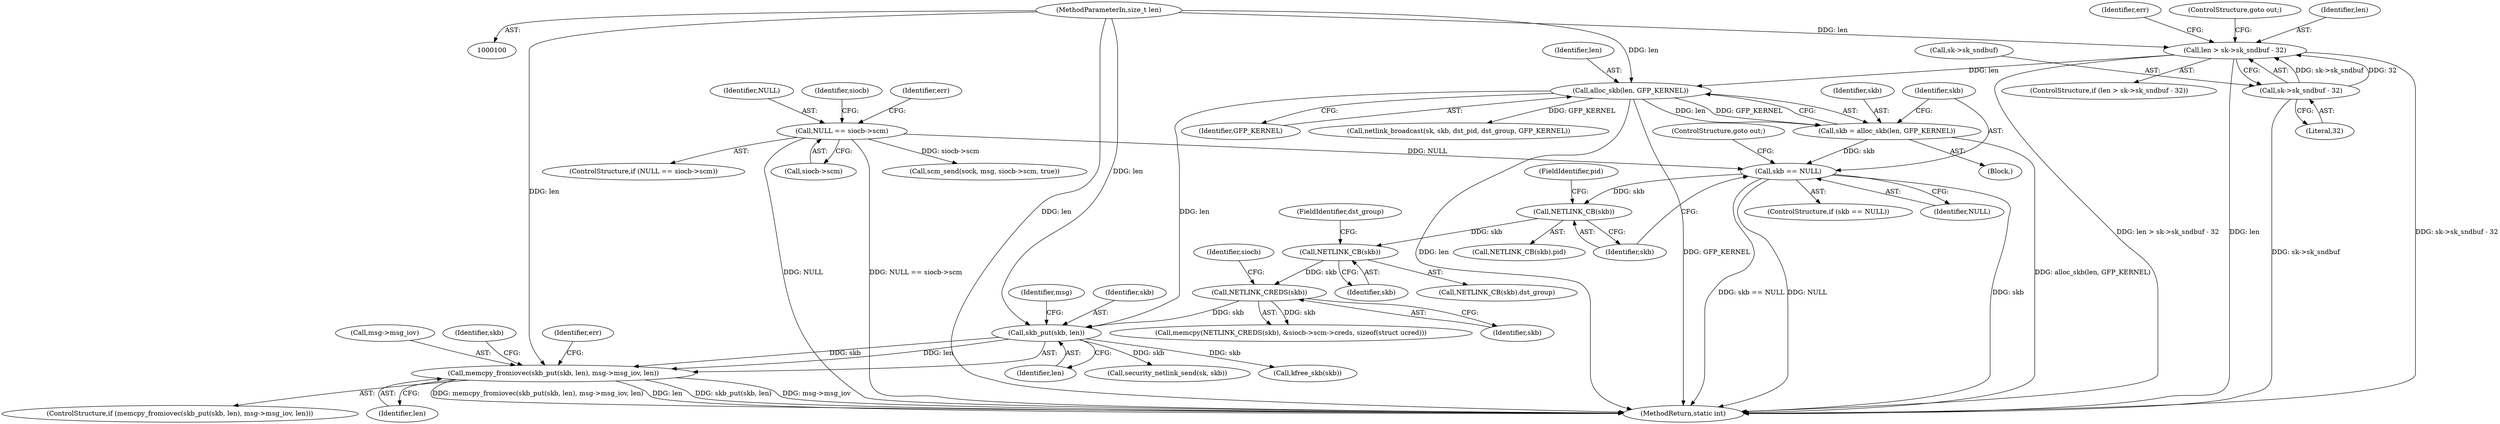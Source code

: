 digraph "0_linux_20e1db19db5d6b9e4e83021595eab0dc8f107bef_0@API" {
"1000290" [label="(Call,memcpy_fromiovec(skb_put(skb, len), msg->msg_iov, len))"];
"1000291" [label="(Call,skb_put(skb, len))"];
"1000275" [label="(Call,NETLINK_CREDS(skb))"];
"1000270" [label="(Call,NETLINK_CB(skb))"];
"1000262" [label="(Call,NETLINK_CB(skb))"];
"1000256" [label="(Call,skb == NULL)"];
"1000250" [label="(Call,skb = alloc_skb(len, GFP_KERNEL))"];
"1000252" [label="(Call,alloc_skb(len, GFP_KERNEL))"];
"1000238" [label="(Call,len > sk->sk_sndbuf - 32)"];
"1000104" [label="(MethodParameterIn,size_t len)"];
"1000240" [label="(Call,sk->sk_sndbuf - 32)"];
"1000143" [label="(Call,NULL == siocb->scm)"];
"1000255" [label="(ControlStructure,if (skb == NULL))"];
"1000294" [label="(Call,msg->msg_iov)"];
"1000258" [label="(Identifier,NULL)"];
"1000299" [label="(Call,kfree_skb(skb))"];
"1000143" [label="(Call,NULL == siocb->scm)"];
"1000241" [label="(Call,sk->sk_sndbuf)"];
"1000289" [label="(ControlStructure,if (memcpy_fromiovec(skb_put(skb, len), msg->msg_iov, len)))"];
"1000254" [label="(Identifier,GFP_KERNEL)"];
"1000275" [label="(Call,NETLINK_CREDS(skb))"];
"1000280" [label="(Identifier,siocb)"];
"1000239" [label="(Identifier,len)"];
"1000156" [label="(Call,scm_send(sock, msg, siocb->scm, true))"];
"1000321" [label="(Call,netlink_broadcast(sk, skb, dst_pid, dst_group, GFP_KERNEL))"];
"1000291" [label="(Call,skb_put(skb, len))"];
"1000150" [label="(Identifier,siocb)"];
"1000252" [label="(Call,alloc_skb(len, GFP_KERNEL))"];
"1000263" [label="(Identifier,skb)"];
"1000295" [label="(Identifier,msg)"];
"1000264" [label="(FieldIdentifier,pid)"];
"1000155" [label="(Identifier,err)"];
"1000253" [label="(Identifier,len)"];
"1000247" [label="(Identifier,err)"];
"1000257" [label="(Identifier,skb)"];
"1000292" [label="(Identifier,skb)"];
"1000261" [label="(Call,NETLINK_CB(skb).pid)"];
"1000105" [label="(Block,)"];
"1000256" [label="(Call,skb == NULL)"];
"1000269" [label="(Call,NETLINK_CB(skb).dst_group)"];
"1000250" [label="(Call,skb = alloc_skb(len, GFP_KERNEL))"];
"1000272" [label="(FieldIdentifier,dst_group)"];
"1000251" [label="(Identifier,skb)"];
"1000240" [label="(Call,sk->sk_sndbuf - 32)"];
"1000142" [label="(ControlStructure,if (NULL == siocb->scm))"];
"1000145" [label="(Call,siocb->scm)"];
"1000144" [label="(Identifier,NULL)"];
"1000345" [label="(MethodReturn,static int)"];
"1000259" [label="(ControlStructure,goto out;)"];
"1000244" [label="(Literal,32)"];
"1000290" [label="(Call,memcpy_fromiovec(skb_put(skb, len), msg->msg_iov, len))"];
"1000245" [label="(ControlStructure,goto out;)"];
"1000237" [label="(ControlStructure,if (len > sk->sk_sndbuf - 32))"];
"1000271" [label="(Identifier,skb)"];
"1000297" [label="(Identifier,len)"];
"1000238" [label="(Call,len > sk->sk_sndbuf - 32)"];
"1000300" [label="(Identifier,skb)"];
"1000303" [label="(Identifier,err)"];
"1000293" [label="(Identifier,len)"];
"1000304" [label="(Call,security_netlink_send(sk, skb))"];
"1000270" [label="(Call,NETLINK_CB(skb))"];
"1000104" [label="(MethodParameterIn,size_t len)"];
"1000276" [label="(Identifier,skb)"];
"1000274" [label="(Call,memcpy(NETLINK_CREDS(skb), &siocb->scm->creds, sizeof(struct ucred)))"];
"1000262" [label="(Call,NETLINK_CB(skb))"];
"1000290" -> "1000289"  [label="AST: "];
"1000290" -> "1000297"  [label="CFG: "];
"1000291" -> "1000290"  [label="AST: "];
"1000294" -> "1000290"  [label="AST: "];
"1000297" -> "1000290"  [label="AST: "];
"1000300" -> "1000290"  [label="CFG: "];
"1000303" -> "1000290"  [label="CFG: "];
"1000290" -> "1000345"  [label="DDG: skb_put(skb, len)"];
"1000290" -> "1000345"  [label="DDG: msg->msg_iov"];
"1000290" -> "1000345"  [label="DDG: memcpy_fromiovec(skb_put(skb, len), msg->msg_iov, len)"];
"1000290" -> "1000345"  [label="DDG: len"];
"1000291" -> "1000290"  [label="DDG: skb"];
"1000291" -> "1000290"  [label="DDG: len"];
"1000104" -> "1000290"  [label="DDG: len"];
"1000291" -> "1000293"  [label="CFG: "];
"1000292" -> "1000291"  [label="AST: "];
"1000293" -> "1000291"  [label="AST: "];
"1000295" -> "1000291"  [label="CFG: "];
"1000275" -> "1000291"  [label="DDG: skb"];
"1000252" -> "1000291"  [label="DDG: len"];
"1000104" -> "1000291"  [label="DDG: len"];
"1000291" -> "1000299"  [label="DDG: skb"];
"1000291" -> "1000304"  [label="DDG: skb"];
"1000275" -> "1000274"  [label="AST: "];
"1000275" -> "1000276"  [label="CFG: "];
"1000276" -> "1000275"  [label="AST: "];
"1000280" -> "1000275"  [label="CFG: "];
"1000275" -> "1000274"  [label="DDG: skb"];
"1000270" -> "1000275"  [label="DDG: skb"];
"1000270" -> "1000269"  [label="AST: "];
"1000270" -> "1000271"  [label="CFG: "];
"1000271" -> "1000270"  [label="AST: "];
"1000272" -> "1000270"  [label="CFG: "];
"1000262" -> "1000270"  [label="DDG: skb"];
"1000262" -> "1000261"  [label="AST: "];
"1000262" -> "1000263"  [label="CFG: "];
"1000263" -> "1000262"  [label="AST: "];
"1000264" -> "1000262"  [label="CFG: "];
"1000256" -> "1000262"  [label="DDG: skb"];
"1000256" -> "1000255"  [label="AST: "];
"1000256" -> "1000258"  [label="CFG: "];
"1000257" -> "1000256"  [label="AST: "];
"1000258" -> "1000256"  [label="AST: "];
"1000259" -> "1000256"  [label="CFG: "];
"1000263" -> "1000256"  [label="CFG: "];
"1000256" -> "1000345"  [label="DDG: NULL"];
"1000256" -> "1000345"  [label="DDG: skb"];
"1000256" -> "1000345"  [label="DDG: skb == NULL"];
"1000250" -> "1000256"  [label="DDG: skb"];
"1000143" -> "1000256"  [label="DDG: NULL"];
"1000250" -> "1000105"  [label="AST: "];
"1000250" -> "1000252"  [label="CFG: "];
"1000251" -> "1000250"  [label="AST: "];
"1000252" -> "1000250"  [label="AST: "];
"1000257" -> "1000250"  [label="CFG: "];
"1000250" -> "1000345"  [label="DDG: alloc_skb(len, GFP_KERNEL)"];
"1000252" -> "1000250"  [label="DDG: len"];
"1000252" -> "1000250"  [label="DDG: GFP_KERNEL"];
"1000252" -> "1000254"  [label="CFG: "];
"1000253" -> "1000252"  [label="AST: "];
"1000254" -> "1000252"  [label="AST: "];
"1000252" -> "1000345"  [label="DDG: len"];
"1000252" -> "1000345"  [label="DDG: GFP_KERNEL"];
"1000238" -> "1000252"  [label="DDG: len"];
"1000104" -> "1000252"  [label="DDG: len"];
"1000252" -> "1000321"  [label="DDG: GFP_KERNEL"];
"1000238" -> "1000237"  [label="AST: "];
"1000238" -> "1000240"  [label="CFG: "];
"1000239" -> "1000238"  [label="AST: "];
"1000240" -> "1000238"  [label="AST: "];
"1000245" -> "1000238"  [label="CFG: "];
"1000247" -> "1000238"  [label="CFG: "];
"1000238" -> "1000345"  [label="DDG: len"];
"1000238" -> "1000345"  [label="DDG: sk->sk_sndbuf - 32"];
"1000238" -> "1000345"  [label="DDG: len > sk->sk_sndbuf - 32"];
"1000104" -> "1000238"  [label="DDG: len"];
"1000240" -> "1000238"  [label="DDG: sk->sk_sndbuf"];
"1000240" -> "1000238"  [label="DDG: 32"];
"1000104" -> "1000100"  [label="AST: "];
"1000104" -> "1000345"  [label="DDG: len"];
"1000240" -> "1000244"  [label="CFG: "];
"1000241" -> "1000240"  [label="AST: "];
"1000244" -> "1000240"  [label="AST: "];
"1000240" -> "1000345"  [label="DDG: sk->sk_sndbuf"];
"1000143" -> "1000142"  [label="AST: "];
"1000143" -> "1000145"  [label="CFG: "];
"1000144" -> "1000143"  [label="AST: "];
"1000145" -> "1000143"  [label="AST: "];
"1000150" -> "1000143"  [label="CFG: "];
"1000155" -> "1000143"  [label="CFG: "];
"1000143" -> "1000345"  [label="DDG: NULL"];
"1000143" -> "1000345"  [label="DDG: NULL == siocb->scm"];
"1000143" -> "1000156"  [label="DDG: siocb->scm"];
}
